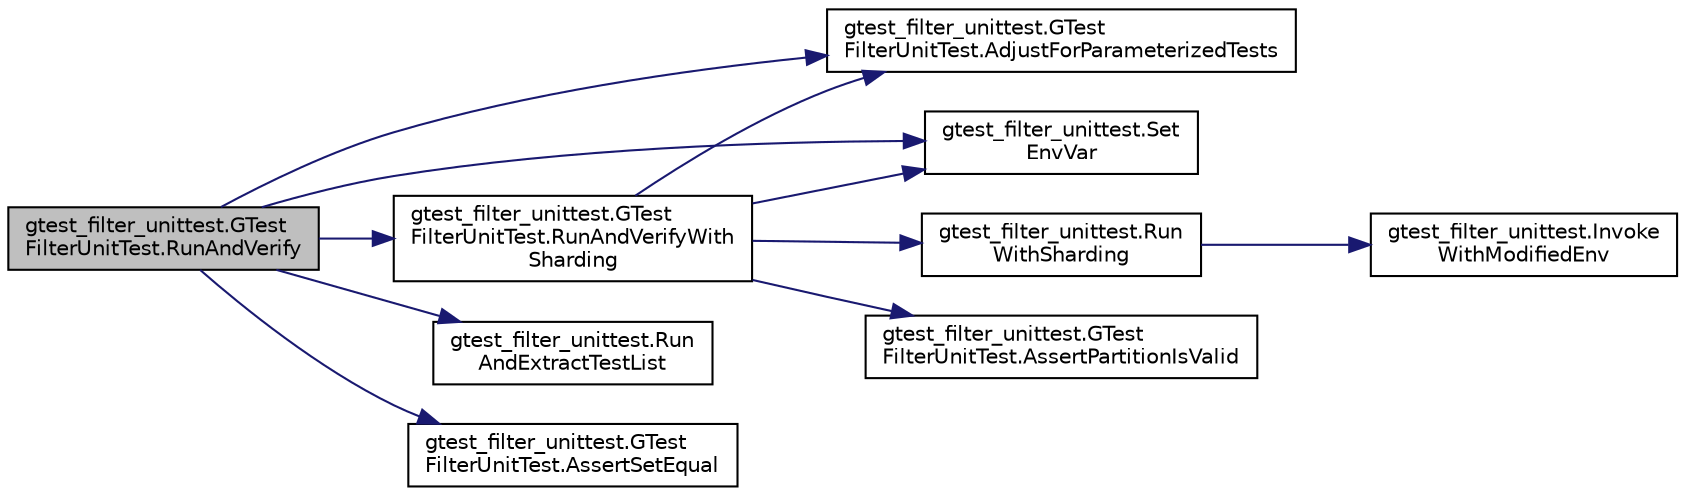 digraph "gtest_filter_unittest.GTestFilterUnitTest.RunAndVerify"
{
  edge [fontname="Helvetica",fontsize="10",labelfontname="Helvetica",labelfontsize="10"];
  node [fontname="Helvetica",fontsize="10",shape=record];
  rankdir="LR";
  Node84 [label="gtest_filter_unittest.GTest\lFilterUnitTest.RunAndVerify",height=0.2,width=0.4,color="black", fillcolor="grey75", style="filled", fontcolor="black"];
  Node84 -> Node85 [color="midnightblue",fontsize="10",style="solid",fontname="Helvetica"];
  Node85 [label="gtest_filter_unittest.GTest\lFilterUnitTest.AdjustForParameterizedTests",height=0.2,width=0.4,color="black", fillcolor="white", style="filled",URL="$d8/d2d/classgtest__filter__unittest_1_1_g_test_filter_unit_test.html#a11c48bf404bca6806b14a1a71d169ace"];
  Node84 -> Node86 [color="midnightblue",fontsize="10",style="solid",fontname="Helvetica"];
  Node86 [label="gtest_filter_unittest.Set\lEnvVar",height=0.2,width=0.4,color="black", fillcolor="white", style="filled",URL="$d5/dea/namespacegtest__filter__unittest.html#a8ba027a73134bf97696651252457b492"];
  Node84 -> Node87 [color="midnightblue",fontsize="10",style="solid",fontname="Helvetica"];
  Node87 [label="gtest_filter_unittest.Run\lAndExtractTestList",height=0.2,width=0.4,color="black", fillcolor="white", style="filled",URL="$d5/dea/namespacegtest__filter__unittest.html#aaf6916ce9c936a238afeb79a4d326a12"];
  Node84 -> Node88 [color="midnightblue",fontsize="10",style="solid",fontname="Helvetica"];
  Node88 [label="gtest_filter_unittest.GTest\lFilterUnitTest.AssertSetEqual",height=0.2,width=0.4,color="black", fillcolor="white", style="filled",URL="$d8/d2d/classgtest__filter__unittest_1_1_g_test_filter_unit_test.html#aeebdbdcc59594ad0a69cf11eafe94997"];
  Node84 -> Node89 [color="midnightblue",fontsize="10",style="solid",fontname="Helvetica"];
  Node89 [label="gtest_filter_unittest.GTest\lFilterUnitTest.RunAndVerifyWith\lSharding",height=0.2,width=0.4,color="black", fillcolor="white", style="filled",URL="$d8/d2d/classgtest__filter__unittest_1_1_g_test_filter_unit_test.html#a2022ed99e18a6e5afd1023b9dd19d6e0"];
  Node89 -> Node85 [color="midnightblue",fontsize="10",style="solid",fontname="Helvetica"];
  Node89 -> Node86 [color="midnightblue",fontsize="10",style="solid",fontname="Helvetica"];
  Node89 -> Node90 [color="midnightblue",fontsize="10",style="solid",fontname="Helvetica"];
  Node90 [label="gtest_filter_unittest.Run\lWithSharding",height=0.2,width=0.4,color="black", fillcolor="white", style="filled",URL="$d5/dea/namespacegtest__filter__unittest.html#a4d88cc7e4faf5305640a66dc487b33fb"];
  Node90 -> Node91 [color="midnightblue",fontsize="10",style="solid",fontname="Helvetica"];
  Node91 [label="gtest_filter_unittest.Invoke\lWithModifiedEnv",height=0.2,width=0.4,color="black", fillcolor="white", style="filled",URL="$d5/dea/namespacegtest__filter__unittest.html#a2bfd6ae10e7002148bc25e505bd61534"];
  Node89 -> Node92 [color="midnightblue",fontsize="10",style="solid",fontname="Helvetica"];
  Node92 [label="gtest_filter_unittest.GTest\lFilterUnitTest.AssertPartitionIsValid",height=0.2,width=0.4,color="black", fillcolor="white", style="filled",URL="$d8/d2d/classgtest__filter__unittest_1_1_g_test_filter_unit_test.html#a87656eac0cf4136252eef43da0121381"];
}
